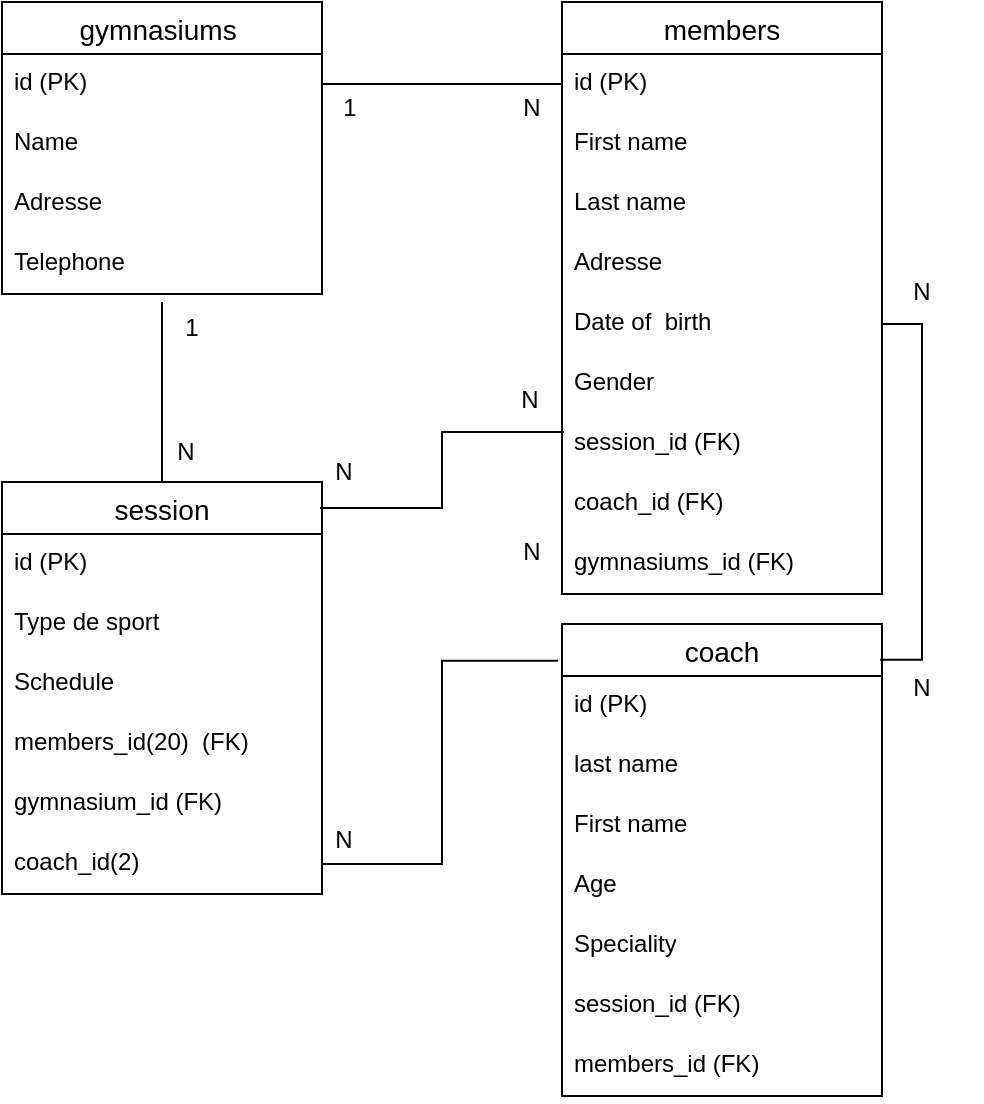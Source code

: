 <mxfile version="21.1.5" type="github">
  <diagram id="R2lEEEUBdFMjLlhIrx00" name="Page-1">
    <mxGraphModel dx="880" dy="490" grid="1" gridSize="10" guides="1" tooltips="1" connect="1" arrows="1" fold="1" page="1" pageScale="1" pageWidth="850" pageHeight="1100" math="0" shadow="0" extFonts="Permanent Marker^https://fonts.googleapis.com/css?family=Permanent+Marker">
      <root>
        <mxCell id="0" />
        <mxCell id="1" parent="0" />
        <mxCell id="d4kaAvjy2uFZJH3TXlv1-3" value="gymnasiums " style="swimlane;fontStyle=0;childLayout=stackLayout;horizontal=1;startSize=26;horizontalStack=0;resizeParent=1;resizeParentMax=0;resizeLast=0;collapsible=1;marginBottom=0;align=center;fontSize=14;" parent="1" vertex="1">
          <mxGeometry x="160" y="80" width="160" height="146" as="geometry" />
        </mxCell>
        <mxCell id="d4kaAvjy2uFZJH3TXlv1-35" value="id (PK)" style="text;strokeColor=none;fillColor=none;spacingLeft=4;spacingRight=4;overflow=hidden;rotatable=0;points=[[0,0.5],[1,0.5]];portConstraint=eastwest;fontSize=12;whiteSpace=wrap;html=1;" parent="d4kaAvjy2uFZJH3TXlv1-3" vertex="1">
          <mxGeometry y="26" width="160" height="30" as="geometry" />
        </mxCell>
        <mxCell id="d4kaAvjy2uFZJH3TXlv1-4" value="Name" style="text;strokeColor=none;fillColor=none;spacingLeft=4;spacingRight=4;overflow=hidden;rotatable=0;points=[[0,0.5],[1,0.5]];portConstraint=eastwest;fontSize=12;whiteSpace=wrap;html=1;" parent="d4kaAvjy2uFZJH3TXlv1-3" vertex="1">
          <mxGeometry y="56" width="160" height="30" as="geometry" />
        </mxCell>
        <mxCell id="d4kaAvjy2uFZJH3TXlv1-5" value="Adresse" style="text;strokeColor=none;fillColor=none;spacingLeft=4;spacingRight=4;overflow=hidden;rotatable=0;points=[[0,0.5],[1,0.5]];portConstraint=eastwest;fontSize=12;whiteSpace=wrap;html=1;" parent="d4kaAvjy2uFZJH3TXlv1-3" vertex="1">
          <mxGeometry y="86" width="160" height="30" as="geometry" />
        </mxCell>
        <mxCell id="d4kaAvjy2uFZJH3TXlv1-6" value="Telephone" style="text;strokeColor=none;fillColor=none;spacingLeft=4;spacingRight=4;overflow=hidden;rotatable=0;points=[[0,0.5],[1,0.5]];portConstraint=eastwest;fontSize=12;whiteSpace=wrap;html=1;" parent="d4kaAvjy2uFZJH3TXlv1-3" vertex="1">
          <mxGeometry y="116" width="160" height="30" as="geometry" />
        </mxCell>
        <mxCell id="d4kaAvjy2uFZJH3TXlv1-7" value="members" style="swimlane;fontStyle=0;childLayout=stackLayout;horizontal=1;startSize=26;horizontalStack=0;resizeParent=1;resizeParentMax=0;resizeLast=0;collapsible=1;marginBottom=0;align=center;fontSize=14;" parent="1" vertex="1">
          <mxGeometry x="440" y="80" width="160" height="296" as="geometry">
            <mxRectangle x="440" y="80" width="100" height="30" as="alternateBounds" />
          </mxGeometry>
        </mxCell>
        <mxCell id="d4kaAvjy2uFZJH3TXlv1-8" value="id (PK)" style="text;strokeColor=none;fillColor=none;spacingLeft=4;spacingRight=4;overflow=hidden;rotatable=0;points=[[0,0.5],[1,0.5]];portConstraint=eastwest;fontSize=12;whiteSpace=wrap;html=1;" parent="d4kaAvjy2uFZJH3TXlv1-7" vertex="1">
          <mxGeometry y="26" width="160" height="30" as="geometry" />
        </mxCell>
        <mxCell id="d4kaAvjy2uFZJH3TXlv1-9" value="First name" style="text;strokeColor=none;fillColor=none;spacingLeft=4;spacingRight=4;overflow=hidden;rotatable=0;points=[[0,0.5],[1,0.5]];portConstraint=eastwest;fontSize=12;whiteSpace=wrap;html=1;" parent="d4kaAvjy2uFZJH3TXlv1-7" vertex="1">
          <mxGeometry y="56" width="160" height="30" as="geometry" />
        </mxCell>
        <mxCell id="d4kaAvjy2uFZJH3TXlv1-10" value="Last name" style="text;strokeColor=none;fillColor=none;spacingLeft=4;spacingRight=4;overflow=hidden;rotatable=0;points=[[0,0.5],[1,0.5]];portConstraint=eastwest;fontSize=12;whiteSpace=wrap;html=1;" parent="d4kaAvjy2uFZJH3TXlv1-7" vertex="1">
          <mxGeometry y="86" width="160" height="30" as="geometry" />
        </mxCell>
        <mxCell id="d4kaAvjy2uFZJH3TXlv1-14" value="Adresse" style="text;strokeColor=none;fillColor=none;spacingLeft=4;spacingRight=4;overflow=hidden;rotatable=0;points=[[0,0.5],[1,0.5]];portConstraint=eastwest;fontSize=12;whiteSpace=wrap;html=1;" parent="d4kaAvjy2uFZJH3TXlv1-7" vertex="1">
          <mxGeometry y="116" width="160" height="30" as="geometry" />
        </mxCell>
        <mxCell id="d4kaAvjy2uFZJH3TXlv1-15" value="Date of&amp;nbsp; birth" style="text;strokeColor=none;fillColor=none;spacingLeft=4;spacingRight=4;overflow=hidden;rotatable=0;points=[[0,0.5],[1,0.5]];portConstraint=eastwest;fontSize=12;whiteSpace=wrap;html=1;" parent="d4kaAvjy2uFZJH3TXlv1-7" vertex="1">
          <mxGeometry y="146" width="160" height="30" as="geometry" />
        </mxCell>
        <mxCell id="d4kaAvjy2uFZJH3TXlv1-16" value="Gender" style="text;strokeColor=none;fillColor=none;spacingLeft=4;spacingRight=4;overflow=hidden;rotatable=0;points=[[0,0.5],[1,0.5]];portConstraint=eastwest;fontSize=12;whiteSpace=wrap;html=1;" parent="d4kaAvjy2uFZJH3TXlv1-7" vertex="1">
          <mxGeometry y="176" width="160" height="30" as="geometry" />
        </mxCell>
        <mxCell id="d4kaAvjy2uFZJH3TXlv1-39" value="session_id (FK)" style="text;strokeColor=none;fillColor=none;spacingLeft=4;spacingRight=4;overflow=hidden;rotatable=0;points=[[0,0.5],[1,0.5]];portConstraint=eastwest;fontSize=12;whiteSpace=wrap;html=1;" parent="d4kaAvjy2uFZJH3TXlv1-7" vertex="1">
          <mxGeometry y="206" width="160" height="30" as="geometry" />
        </mxCell>
        <mxCell id="d4kaAvjy2uFZJH3TXlv1-51" value="coach_id (FK)" style="text;strokeColor=none;fillColor=none;spacingLeft=4;spacingRight=4;overflow=hidden;rotatable=0;points=[[0,0.5],[1,0.5]];portConstraint=eastwest;fontSize=12;whiteSpace=wrap;html=1;" parent="d4kaAvjy2uFZJH3TXlv1-7" vertex="1">
          <mxGeometry y="236" width="160" height="30" as="geometry" />
        </mxCell>
        <mxCell id="cwlggwMA5IDvFeIuHyo9-4" value="gymnasiums_id (FK)" style="text;strokeColor=none;fillColor=none;spacingLeft=4;spacingRight=4;overflow=hidden;rotatable=0;points=[[0,0.5],[1,0.5]];portConstraint=eastwest;fontSize=12;whiteSpace=wrap;html=1;" vertex="1" parent="d4kaAvjy2uFZJH3TXlv1-7">
          <mxGeometry y="266" width="160" height="30" as="geometry" />
        </mxCell>
        <mxCell id="d4kaAvjy2uFZJH3TXlv1-17" value="session" style="swimlane;fontStyle=0;childLayout=stackLayout;horizontal=1;startSize=26;horizontalStack=0;resizeParent=1;resizeParentMax=0;resizeLast=0;collapsible=1;marginBottom=0;align=center;fontSize=14;" parent="1" vertex="1">
          <mxGeometry x="160" y="320" width="160" height="206" as="geometry">
            <mxRectangle x="440" y="80" width="100" height="30" as="alternateBounds" />
          </mxGeometry>
        </mxCell>
        <mxCell id="d4kaAvjy2uFZJH3TXlv1-37" value="id (PK)" style="text;strokeColor=none;fillColor=none;spacingLeft=4;spacingRight=4;overflow=hidden;rotatable=0;points=[[0,0.5],[1,0.5]];portConstraint=eastwest;fontSize=12;whiteSpace=wrap;html=1;" parent="d4kaAvjy2uFZJH3TXlv1-17" vertex="1">
          <mxGeometry y="26" width="160" height="30" as="geometry" />
        </mxCell>
        <mxCell id="d4kaAvjy2uFZJH3TXlv1-18" value="Type de sport" style="text;strokeColor=none;fillColor=none;spacingLeft=4;spacingRight=4;overflow=hidden;rotatable=0;points=[[0,0.5],[1,0.5]];portConstraint=eastwest;fontSize=12;whiteSpace=wrap;html=1;" parent="d4kaAvjy2uFZJH3TXlv1-17" vertex="1">
          <mxGeometry y="56" width="160" height="30" as="geometry" />
        </mxCell>
        <mxCell id="d4kaAvjy2uFZJH3TXlv1-19" value="Schedule" style="text;strokeColor=none;fillColor=none;spacingLeft=4;spacingRight=4;overflow=hidden;rotatable=0;points=[[0,0.5],[1,0.5]];portConstraint=eastwest;fontSize=12;whiteSpace=wrap;html=1;" parent="d4kaAvjy2uFZJH3TXlv1-17" vertex="1">
          <mxGeometry y="86" width="160" height="30" as="geometry" />
        </mxCell>
        <mxCell id="d4kaAvjy2uFZJH3TXlv1-20" value="members_id(20)&amp;nbsp; (FK)" style="text;strokeColor=none;fillColor=none;spacingLeft=4;spacingRight=4;overflow=hidden;rotatable=0;points=[[0,0.5],[1,0.5]];portConstraint=eastwest;fontSize=12;whiteSpace=wrap;html=1;" parent="d4kaAvjy2uFZJH3TXlv1-17" vertex="1">
          <mxGeometry y="116" width="160" height="30" as="geometry" />
        </mxCell>
        <mxCell id="d4kaAvjy2uFZJH3TXlv1-38" value="gymnasium_id (FK)" style="text;strokeColor=none;fillColor=none;spacingLeft=4;spacingRight=4;overflow=hidden;rotatable=0;points=[[0,0.5],[1,0.5]];portConstraint=eastwest;fontSize=12;whiteSpace=wrap;html=1;" parent="d4kaAvjy2uFZJH3TXlv1-17" vertex="1">
          <mxGeometry y="146" width="160" height="30" as="geometry" />
        </mxCell>
        <mxCell id="d4kaAvjy2uFZJH3TXlv1-41" value="coach_id(2)" style="text;strokeColor=none;fillColor=none;spacingLeft=4;spacingRight=4;overflow=hidden;rotatable=0;points=[[0,0.5],[1,0.5]];portConstraint=eastwest;fontSize=12;whiteSpace=wrap;html=1;" parent="d4kaAvjy2uFZJH3TXlv1-17" vertex="1">
          <mxGeometry y="176" width="160" height="30" as="geometry" />
        </mxCell>
        <mxCell id="d4kaAvjy2uFZJH3TXlv1-24" value="coach" style="swimlane;fontStyle=0;childLayout=stackLayout;horizontal=1;startSize=26;horizontalStack=0;resizeParent=1;resizeParentMax=0;resizeLast=0;collapsible=1;marginBottom=0;align=center;fontSize=14;" parent="1" vertex="1">
          <mxGeometry x="440" y="391" width="160" height="236" as="geometry">
            <mxRectangle x="440" y="80" width="100" height="30" as="alternateBounds" />
          </mxGeometry>
        </mxCell>
        <mxCell id="d4kaAvjy2uFZJH3TXlv1-36" value="id (PK)" style="text;strokeColor=none;fillColor=none;spacingLeft=4;spacingRight=4;overflow=hidden;rotatable=0;points=[[0,0.5],[1,0.5]];portConstraint=eastwest;fontSize=12;whiteSpace=wrap;html=1;" parent="d4kaAvjy2uFZJH3TXlv1-24" vertex="1">
          <mxGeometry y="26" width="160" height="30" as="geometry" />
        </mxCell>
        <mxCell id="d4kaAvjy2uFZJH3TXlv1-25" value="last name" style="text;strokeColor=none;fillColor=none;spacingLeft=4;spacingRight=4;overflow=hidden;rotatable=0;points=[[0,0.5],[1,0.5]];portConstraint=eastwest;fontSize=12;whiteSpace=wrap;html=1;" parent="d4kaAvjy2uFZJH3TXlv1-24" vertex="1">
          <mxGeometry y="56" width="160" height="30" as="geometry" />
        </mxCell>
        <mxCell id="d4kaAvjy2uFZJH3TXlv1-26" value="First name" style="text;strokeColor=none;fillColor=none;spacingLeft=4;spacingRight=4;overflow=hidden;rotatable=0;points=[[0,0.5],[1,0.5]];portConstraint=eastwest;fontSize=12;whiteSpace=wrap;html=1;" parent="d4kaAvjy2uFZJH3TXlv1-24" vertex="1">
          <mxGeometry y="86" width="160" height="30" as="geometry" />
        </mxCell>
        <mxCell id="d4kaAvjy2uFZJH3TXlv1-27" value="Age" style="text;strokeColor=none;fillColor=none;spacingLeft=4;spacingRight=4;overflow=hidden;rotatable=0;points=[[0,0.5],[1,0.5]];portConstraint=eastwest;fontSize=12;whiteSpace=wrap;html=1;" parent="d4kaAvjy2uFZJH3TXlv1-24" vertex="1">
          <mxGeometry y="116" width="160" height="30" as="geometry" />
        </mxCell>
        <mxCell id="d4kaAvjy2uFZJH3TXlv1-29" value="Speciality" style="text;strokeColor=none;fillColor=none;spacingLeft=4;spacingRight=4;overflow=hidden;rotatable=0;points=[[0,0.5],[1,0.5]];portConstraint=eastwest;fontSize=12;whiteSpace=wrap;html=1;" parent="d4kaAvjy2uFZJH3TXlv1-24" vertex="1">
          <mxGeometry y="146" width="160" height="30" as="geometry" />
        </mxCell>
        <mxCell id="d4kaAvjy2uFZJH3TXlv1-40" value="session_id (FK)" style="text;strokeColor=none;fillColor=none;spacingLeft=4;spacingRight=4;overflow=hidden;rotatable=0;points=[[0,0.5],[1,0.5]];portConstraint=eastwest;fontSize=12;whiteSpace=wrap;html=1;" parent="d4kaAvjy2uFZJH3TXlv1-24" vertex="1">
          <mxGeometry y="176" width="160" height="30" as="geometry" />
        </mxCell>
        <mxCell id="d4kaAvjy2uFZJH3TXlv1-52" value="members_id (FK)" style="text;strokeColor=none;fillColor=none;spacingLeft=4;spacingRight=4;overflow=hidden;rotatable=0;points=[[0,0.5],[1,0.5]];portConstraint=eastwest;fontSize=12;whiteSpace=wrap;html=1;" parent="d4kaAvjy2uFZJH3TXlv1-24" vertex="1">
          <mxGeometry y="206" width="160" height="30" as="geometry" />
        </mxCell>
        <mxCell id="d4kaAvjy2uFZJH3TXlv1-32" style="edgeStyle=orthogonalEdgeStyle;rounded=0;orthogonalLoop=1;jettySize=auto;html=1;endArrow=none;endFill=0;" parent="1" target="d4kaAvjy2uFZJH3TXlv1-17" edge="1">
          <mxGeometry relative="1" as="geometry">
            <mxPoint x="240" y="230" as="sourcePoint" />
            <Array as="points">
              <mxPoint x="240" y="230" />
              <mxPoint x="240" y="230" />
            </Array>
          </mxGeometry>
        </mxCell>
        <mxCell id="d4kaAvjy2uFZJH3TXlv1-33" style="edgeStyle=orthogonalEdgeStyle;rounded=0;orthogonalLoop=1;jettySize=auto;html=1;entryX=0.006;entryY=0.3;entryDx=0;entryDy=0;entryPerimeter=0;endArrow=none;endFill=0;exitX=0.994;exitY=0.063;exitDx=0;exitDy=0;exitPerimeter=0;" parent="1" source="d4kaAvjy2uFZJH3TXlv1-17" target="d4kaAvjy2uFZJH3TXlv1-39" edge="1">
          <mxGeometry relative="1" as="geometry">
            <mxPoint x="300" y="320" as="sourcePoint" />
          </mxGeometry>
        </mxCell>
        <mxCell id="d4kaAvjy2uFZJH3TXlv1-34" style="edgeStyle=orthogonalEdgeStyle;rounded=0;orthogonalLoop=1;jettySize=auto;html=1;exitX=1;exitY=0.5;exitDx=0;exitDy=0;entryX=-0.012;entryY=0.078;entryDx=0;entryDy=0;endArrow=none;endFill=0;entryPerimeter=0;" parent="1" source="d4kaAvjy2uFZJH3TXlv1-41" target="d4kaAvjy2uFZJH3TXlv1-24" edge="1">
          <mxGeometry relative="1" as="geometry" />
        </mxCell>
        <mxCell id="d4kaAvjy2uFZJH3TXlv1-42" value="N" style="text;strokeColor=none;align=center;fillColor=none;html=1;verticalAlign=middle;whiteSpace=wrap;rounded=0;" parent="1" vertex="1">
          <mxGeometry x="395" y="340" width="60" height="30" as="geometry" />
        </mxCell>
        <mxCell id="d4kaAvjy2uFZJH3TXlv1-43" value="N" style="text;strokeColor=none;align=center;fillColor=none;html=1;verticalAlign=middle;whiteSpace=wrap;rounded=0;" parent="1" vertex="1">
          <mxGeometry x="301" y="484" width="60" height="30" as="geometry" />
        </mxCell>
        <mxCell id="d4kaAvjy2uFZJH3TXlv1-44" value="N" style="text;strokeColor=none;align=center;fillColor=none;html=1;verticalAlign=middle;whiteSpace=wrap;rounded=0;" parent="1" vertex="1">
          <mxGeometry x="394" y="264" width="60" height="30" as="geometry" />
        </mxCell>
        <mxCell id="d4kaAvjy2uFZJH3TXlv1-45" value="N" style="text;strokeColor=none;align=center;fillColor=none;html=1;verticalAlign=middle;whiteSpace=wrap;rounded=0;" parent="1" vertex="1">
          <mxGeometry x="301" y="300" width="60" height="30" as="geometry" />
        </mxCell>
        <mxCell id="d4kaAvjy2uFZJH3TXlv1-46" style="edgeStyle=orthogonalEdgeStyle;rounded=0;orthogonalLoop=1;jettySize=auto;html=1;exitX=1;exitY=0.5;exitDx=0;exitDy=0;endArrow=none;endFill=0;entryX=0.994;entryY=0.076;entryDx=0;entryDy=0;entryPerimeter=0;" parent="1" source="d4kaAvjy2uFZJH3TXlv1-15" target="d4kaAvjy2uFZJH3TXlv1-24" edge="1">
          <mxGeometry relative="1" as="geometry">
            <mxPoint x="620" y="622" as="targetPoint" />
          </mxGeometry>
        </mxCell>
        <mxCell id="d4kaAvjy2uFZJH3TXlv1-47" value="N" style="text;strokeColor=none;align=center;fillColor=none;html=1;verticalAlign=middle;whiteSpace=wrap;rounded=0;" parent="1" vertex="1">
          <mxGeometry x="222" y="290" width="60" height="30" as="geometry" />
        </mxCell>
        <mxCell id="d4kaAvjy2uFZJH3TXlv1-48" value="1" style="text;strokeColor=none;align=center;fillColor=none;html=1;verticalAlign=middle;whiteSpace=wrap;rounded=0;" parent="1" vertex="1">
          <mxGeometry x="225" y="228" width="60" height="30" as="geometry" />
        </mxCell>
        <mxCell id="d4kaAvjy2uFZJH3TXlv1-49" value="N" style="text;strokeColor=none;align=center;fillColor=none;html=1;verticalAlign=middle;whiteSpace=wrap;rounded=0;" parent="1" vertex="1">
          <mxGeometry x="590" y="210" width="60" height="30" as="geometry" />
        </mxCell>
        <mxCell id="d4kaAvjy2uFZJH3TXlv1-50" value="N" style="text;strokeColor=none;align=center;fillColor=none;html=1;verticalAlign=middle;whiteSpace=wrap;rounded=0;" parent="1" vertex="1">
          <mxGeometry x="590" y="408" width="60" height="30" as="geometry" />
        </mxCell>
        <mxCell id="cwlggwMA5IDvFeIuHyo9-1" style="edgeStyle=orthogonalEdgeStyle;rounded=0;orthogonalLoop=1;jettySize=auto;html=1;endArrow=none;endFill=0;exitX=0;exitY=0.5;exitDx=0;exitDy=0;entryX=1;entryY=0.5;entryDx=0;entryDy=0;" edge="1" parent="1" source="d4kaAvjy2uFZJH3TXlv1-8" target="d4kaAvjy2uFZJH3TXlv1-35">
          <mxGeometry relative="1" as="geometry">
            <mxPoint x="250" y="240" as="sourcePoint" />
            <Array as="points" />
            <mxPoint x="250" y="330" as="targetPoint" />
          </mxGeometry>
        </mxCell>
        <mxCell id="cwlggwMA5IDvFeIuHyo9-2" value="N" style="text;strokeColor=none;align=center;fillColor=none;html=1;verticalAlign=middle;whiteSpace=wrap;rounded=0;" vertex="1" parent="1">
          <mxGeometry x="395" y="118" width="60" height="30" as="geometry" />
        </mxCell>
        <mxCell id="cwlggwMA5IDvFeIuHyo9-3" value="1" style="text;strokeColor=none;align=center;fillColor=none;html=1;verticalAlign=middle;whiteSpace=wrap;rounded=0;" vertex="1" parent="1">
          <mxGeometry x="304" y="118" width="60" height="30" as="geometry" />
        </mxCell>
      </root>
    </mxGraphModel>
  </diagram>
</mxfile>
